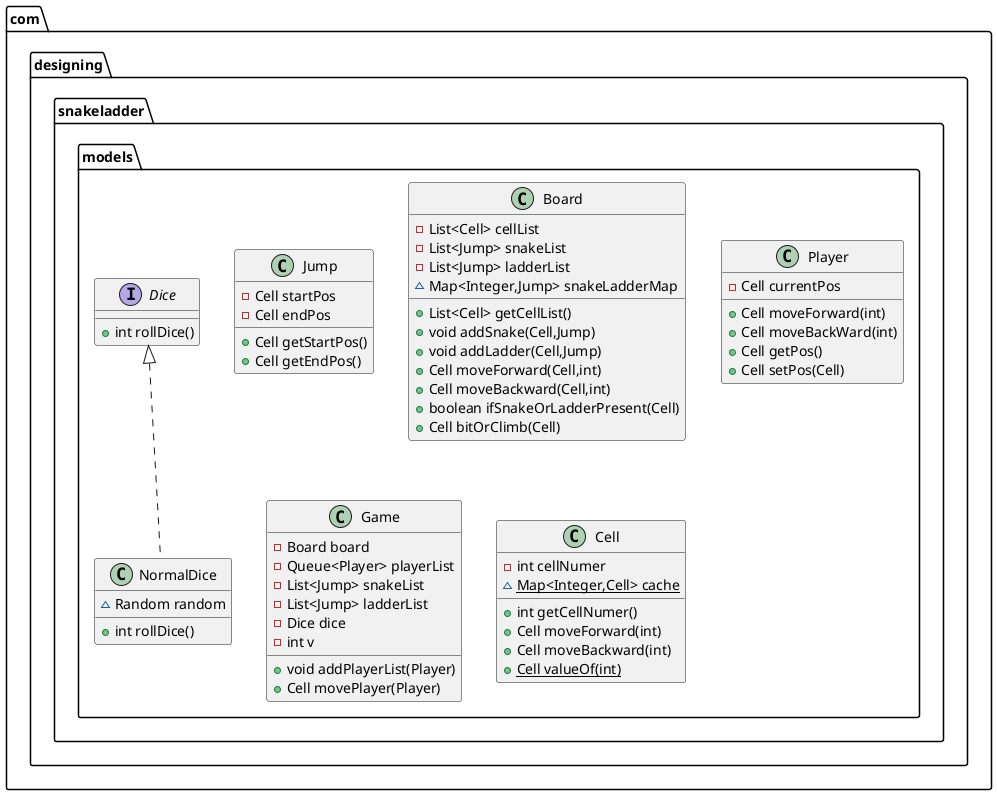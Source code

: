 @startuml
class com.designing.snakeladder.models.Jump {
- Cell startPos
- Cell endPos
+ Cell getStartPos()
+ Cell getEndPos()
}
class com.designing.snakeladder.models.NormalDice {
~ Random random
+ int rollDice()
}
class com.designing.snakeladder.models.Board {
- List<Cell> cellList
- List<Jump> snakeList
- List<Jump> ladderList
~ Map<Integer,Jump> snakeLadderMap
+ List<Cell> getCellList()
+ void addSnake(Cell,Jump)
+ void addLadder(Cell,Jump)
+ Cell moveForward(Cell,int)
+ Cell moveBackward(Cell,int)
+ boolean ifSnakeOrLadderPresent(Cell)
+ Cell bitOrClimb(Cell)
}
class com.designing.snakeladder.models.Player {
- Cell currentPos
+ Cell moveForward(int)
+ Cell moveBackWard(int)
+ Cell getPos()
+ Cell setPos(Cell)
}
class com.designing.snakeladder.models.Game {
- Board board
- Queue<Player> playerList
- List<Jump> snakeList
- List<Jump> ladderList
- Dice dice
- int v
+ void addPlayerList(Player)
+ Cell movePlayer(Player)
}
class com.designing.snakeladder.models.Cell {
- int cellNumer
~ {static} Map<Integer,Cell> cache
+ int getCellNumer()
+ Cell moveForward(int)
+ Cell moveBackward(int)
+ {static} Cell valueOf(int)
}
interface com.designing.snakeladder.models.Dice {
+ int rollDice()
}


com.designing.snakeladder.models.Dice <|.. com.designing.snakeladder.models.NormalDice
@enduml